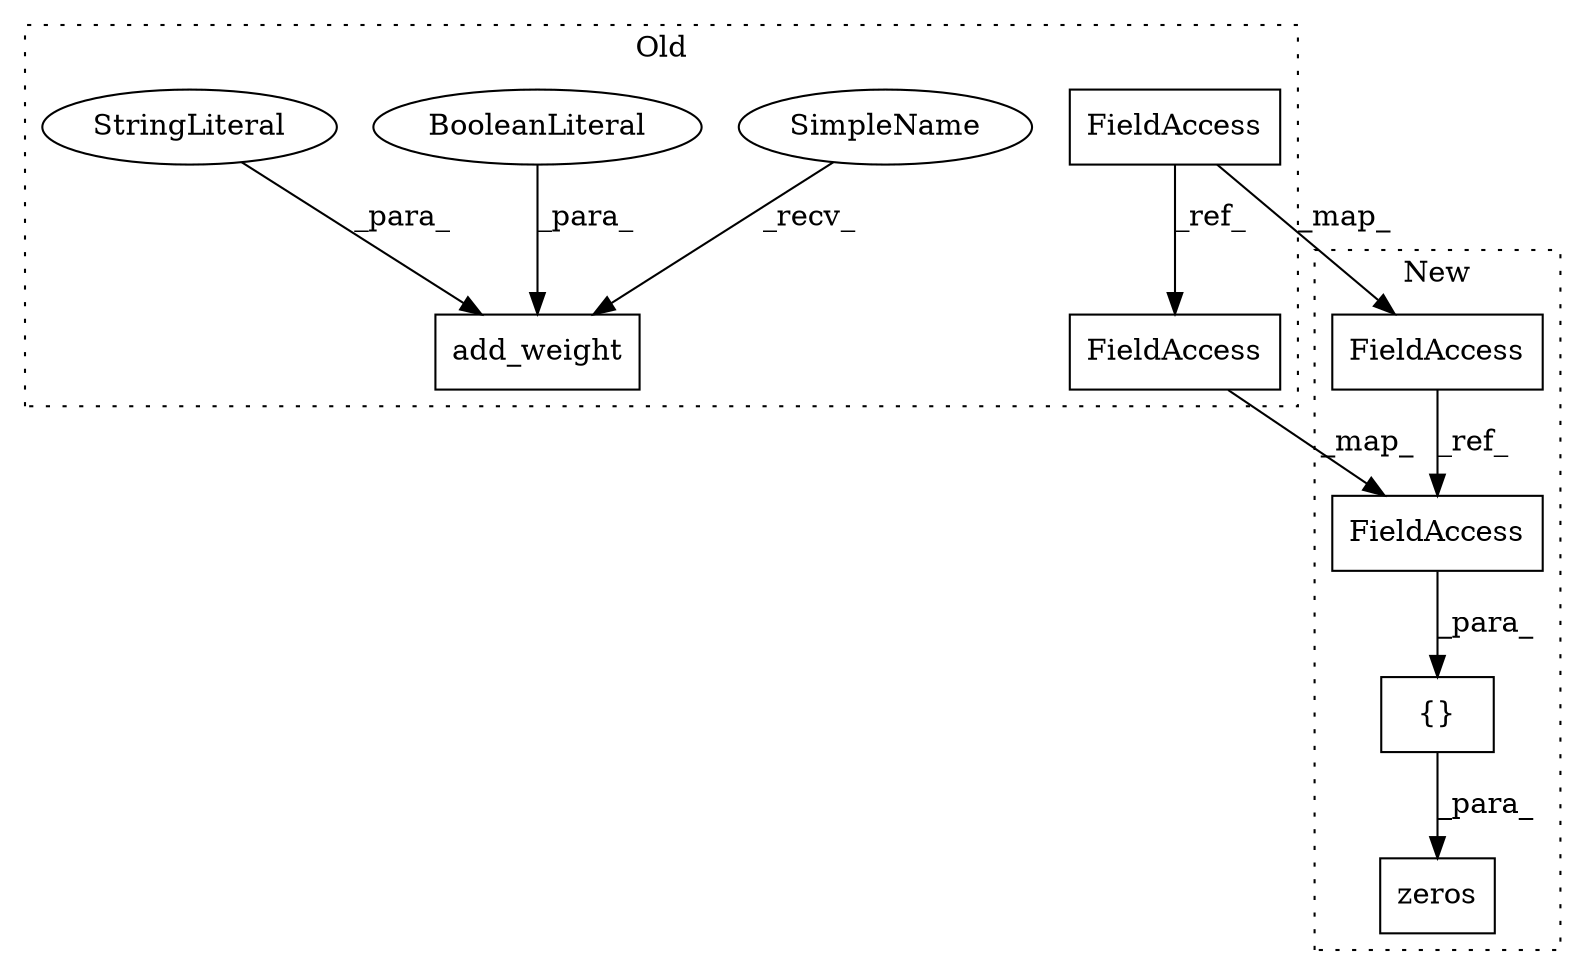 digraph G {
subgraph cluster0 {
1 [label="add_weight" a="32" s="2300,2396" l="11,1" shape="box"];
4 [label="BooleanLiteral" a="9" s="2391" l="5" shape="ellipse"];
5 [label="StringLiteral" a="45" s="2384" l="6" shape="ellipse"];
6 [label="FieldAccess" a="22" s="2054" l="22" shape="box"];
9 [label="FieldAccess" a="22" s="2321" l="22" shape="box"];
10 [label="SimpleName" a="42" s="2295" l="4" shape="ellipse"];
label = "Old";
style="dotted";
}
subgraph cluster1 {
2 [label="zeros" a="32" s="2309,2371" l="6,1" shape="box"];
3 [label="{}" a="4" s="2324,2370" l="1,1" shape="box"];
7 [label="FieldAccess" a="22" s="2054" l="22" shape="box"];
8 [label="FieldAccess" a="22" s="2327" l="22" shape="box"];
label = "New";
style="dotted";
}
3 -> 2 [label="_para_"];
4 -> 1 [label="_para_"];
5 -> 1 [label="_para_"];
6 -> 9 [label="_ref_"];
6 -> 7 [label="_map_"];
7 -> 8 [label="_ref_"];
8 -> 3 [label="_para_"];
9 -> 8 [label="_map_"];
10 -> 1 [label="_recv_"];
}